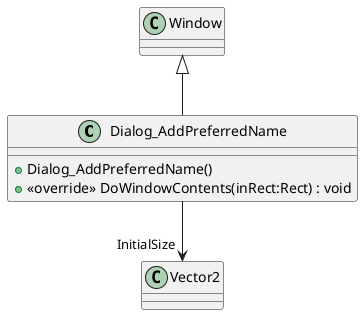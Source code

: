 @startuml
class Dialog_AddPreferredName {
    + Dialog_AddPreferredName()
    + <<override>> DoWindowContents(inRect:Rect) : void
}
Window <|-- Dialog_AddPreferredName
Dialog_AddPreferredName --> "InitialSize" Vector2
@enduml
